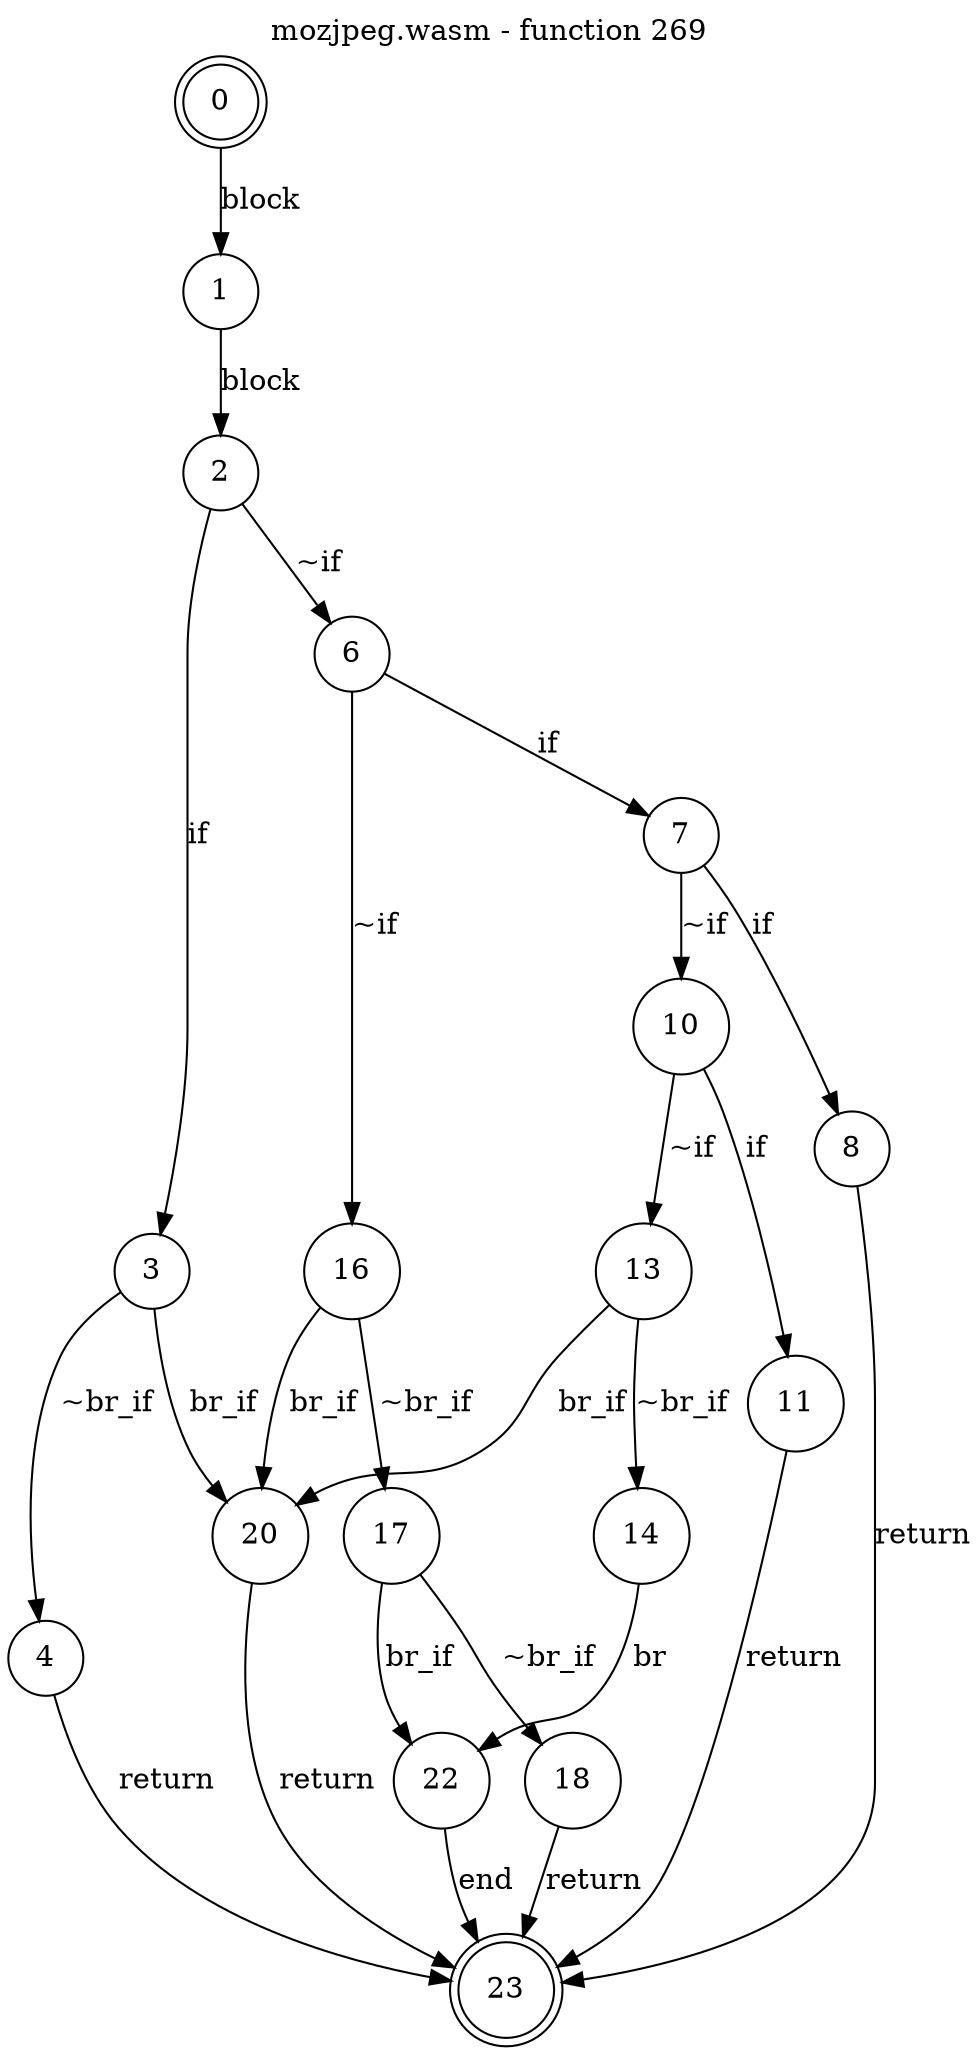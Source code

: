 digraph finite_state_machine {
    label = "mozjpeg.wasm - function 269"
    labelloc =  t
    labelfontsize = 16
    labelfontcolor = black
    labelfontname = "Helvetica"
    node [shape = doublecircle]; 0 23;
    node [shape = circle];
    0 -> 1[label="block"];
    1 -> 2[label="block"];
    2 -> 3[label="if"];
    2 -> 6[label="~if"];
    3 -> 4[label="~br_if"];
    3 -> 20[label="br_if"];
    4 -> 23[label="return"];
    6 -> 7[label="if"];
    6 -> 16[label="~if"];
    7 -> 8[label="if"];
    7 -> 10[label="~if"];
    8 -> 23[label="return"];
    10 -> 11[label="if"];
    10 -> 13[label="~if"];
    11 -> 23[label="return"];
    13 -> 14[label="~br_if"];
    13 -> 20[label="br_if"];
    14 -> 22[label="br"];
    16 -> 17[label="~br_if"];
    16 -> 20[label="br_if"];
    17 -> 18[label="~br_if"];
    17 -> 22[label="br_if"];
    18 -> 23[label="return"];
    20 -> 23[label="return"];
    22 -> 23[label="end"];
}
